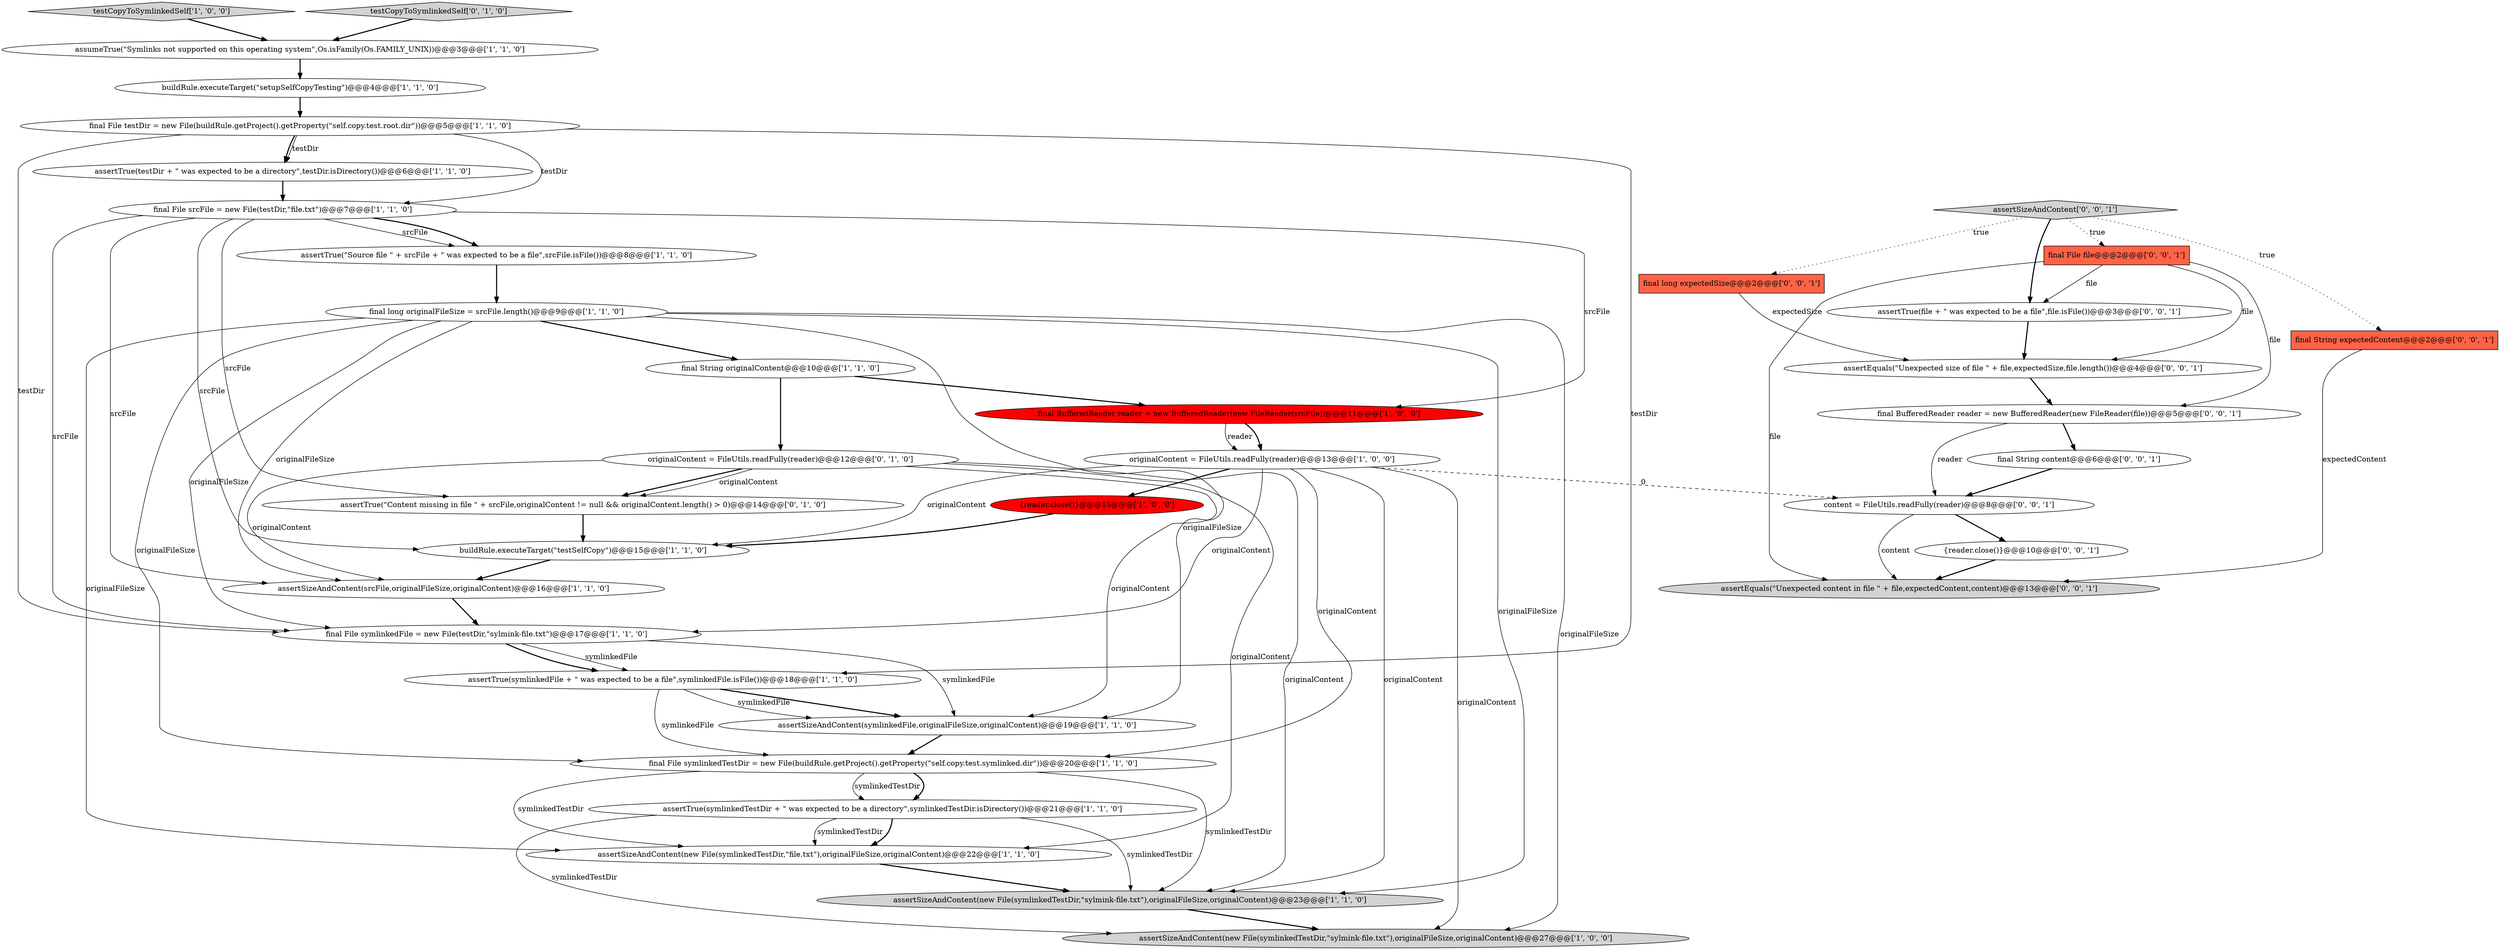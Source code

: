 digraph {
6 [style = filled, label = "assertTrue(testDir + \" was expected to be a directory\",testDir.isDirectory())@@@6@@@['1', '1', '0']", fillcolor = white, shape = ellipse image = "AAA0AAABBB1BBB"];
19 [style = filled, label = "testCopyToSymlinkedSelf['1', '0', '0']", fillcolor = lightgray, shape = diamond image = "AAA0AAABBB1BBB"];
5 [style = filled, label = "buildRule.executeTarget(\"setupSelfCopyTesting\")@@@4@@@['1', '1', '0']", fillcolor = white, shape = ellipse image = "AAA0AAABBB1BBB"];
12 [style = filled, label = "final String originalContent@@@10@@@['1', '1', '0']", fillcolor = white, shape = ellipse image = "AAA0AAABBB1BBB"];
17 [style = filled, label = "assertSizeAndContent(symlinkedFile,originalFileSize,originalContent)@@@19@@@['1', '1', '0']", fillcolor = white, shape = ellipse image = "AAA0AAABBB1BBB"];
16 [style = filled, label = "assertSizeAndContent(new File(symlinkedTestDir,\"sylmink-file.txt\"),originalFileSize,originalContent)@@@23@@@['1', '1', '0']", fillcolor = lightgray, shape = ellipse image = "AAA0AAABBB1BBB"];
35 [style = filled, label = "assertEquals(\"Unexpected content in file \" + file,expectedContent,content)@@@13@@@['0', '0', '1']", fillcolor = lightgray, shape = ellipse image = "AAA0AAABBB3BBB"];
14 [style = filled, label = "final long originalFileSize = srcFile.length()@@@9@@@['1', '1', '0']", fillcolor = white, shape = ellipse image = "AAA0AAABBB1BBB"];
24 [style = filled, label = "assertTrue(\"Content missing in file \" + srcFile,originalContent != null && originalContent.length() > 0)@@@14@@@['0', '1', '0']", fillcolor = white, shape = ellipse image = "AAA0AAABBB2BBB"];
3 [style = filled, label = "assertTrue(symlinkedTestDir + \" was expected to be a directory\",symlinkedTestDir.isDirectory())@@@21@@@['1', '1', '0']", fillcolor = white, shape = ellipse image = "AAA0AAABBB1BBB"];
23 [style = filled, label = "originalContent = FileUtils.readFully(reader)@@@12@@@['0', '1', '0']", fillcolor = white, shape = ellipse image = "AAA0AAABBB2BBB"];
30 [style = filled, label = "final String content@@@6@@@['0', '0', '1']", fillcolor = white, shape = ellipse image = "AAA0AAABBB3BBB"];
34 [style = filled, label = "assertEquals(\"Unexpected size of file \" + file,expectedSize,file.length())@@@4@@@['0', '0', '1']", fillcolor = white, shape = ellipse image = "AAA0AAABBB3BBB"];
15 [style = filled, label = "assertTrue(symlinkedFile + \" was expected to be a file\",symlinkedFile.isFile())@@@18@@@['1', '1', '0']", fillcolor = white, shape = ellipse image = "AAA0AAABBB1BBB"];
2 [style = filled, label = "assertSizeAndContent(srcFile,originalFileSize,originalContent)@@@16@@@['1', '1', '0']", fillcolor = white, shape = ellipse image = "AAA0AAABBB1BBB"];
33 [style = filled, label = "final File file@@@2@@@['0', '0', '1']", fillcolor = tomato, shape = box image = "AAA0AAABBB3BBB"];
13 [style = filled, label = "final BufferedReader reader = new BufferedReader(new FileReader(srcFile))@@@11@@@['1', '0', '0']", fillcolor = red, shape = ellipse image = "AAA1AAABBB1BBB"];
18 [style = filled, label = "final File testDir = new File(buildRule.getProject().getProperty(\"self.copy.test.root.dir\"))@@@5@@@['1', '1', '0']", fillcolor = white, shape = ellipse image = "AAA0AAABBB1BBB"];
32 [style = filled, label = "assertSizeAndContent['0', '0', '1']", fillcolor = lightgray, shape = diamond image = "AAA0AAABBB3BBB"];
8 [style = filled, label = "assumeTrue(\"Symlinks not supported on this operating system\",Os.isFamily(Os.FAMILY_UNIX))@@@3@@@['1', '1', '0']", fillcolor = white, shape = ellipse image = "AAA0AAABBB1BBB"];
0 [style = filled, label = "assertSizeAndContent(new File(symlinkedTestDir,\"sylmink-file.txt\"),originalFileSize,originalContent)@@@27@@@['1', '0', '0']", fillcolor = lightgray, shape = ellipse image = "AAA0AAABBB1BBB"];
1 [style = filled, label = "buildRule.executeTarget(\"testSelfCopy\")@@@15@@@['1', '1', '0']", fillcolor = white, shape = ellipse image = "AAA0AAABBB1BBB"];
7 [style = filled, label = "originalContent = FileUtils.readFully(reader)@@@13@@@['1', '0', '0']", fillcolor = white, shape = ellipse image = "AAA0AAABBB1BBB"];
20 [style = filled, label = "final File symlinkedFile = new File(testDir,\"sylmink-file.txt\")@@@17@@@['1', '1', '0']", fillcolor = white, shape = ellipse image = "AAA0AAABBB1BBB"];
26 [style = filled, label = "final BufferedReader reader = new BufferedReader(new FileReader(file))@@@5@@@['0', '0', '1']", fillcolor = white, shape = ellipse image = "AAA0AAABBB3BBB"];
28 [style = filled, label = "final String expectedContent@@@2@@@['0', '0', '1']", fillcolor = tomato, shape = box image = "AAA0AAABBB3BBB"];
29 [style = filled, label = "final long expectedSize@@@2@@@['0', '0', '1']", fillcolor = tomato, shape = box image = "AAA0AAABBB3BBB"];
4 [style = filled, label = "final File symlinkedTestDir = new File(buildRule.getProject().getProperty(\"self.copy.test.symlinked.dir\"))@@@20@@@['1', '1', '0']", fillcolor = white, shape = ellipse image = "AAA0AAABBB1BBB"];
27 [style = filled, label = "content = FileUtils.readFully(reader)@@@8@@@['0', '0', '1']", fillcolor = white, shape = ellipse image = "AAA0AAABBB3BBB"];
31 [style = filled, label = "{reader.close()}@@@10@@@['0', '0', '1']", fillcolor = white, shape = ellipse image = "AAA0AAABBB3BBB"];
11 [style = filled, label = "{reader.close()}@@@15@@@['1', '0', '0']", fillcolor = red, shape = ellipse image = "AAA1AAABBB1BBB"];
9 [style = filled, label = "assertTrue(\"Source file \" + srcFile + \" was expected to be a file\",srcFile.isFile())@@@8@@@['1', '1', '0']", fillcolor = white, shape = ellipse image = "AAA0AAABBB1BBB"];
25 [style = filled, label = "assertTrue(file + \" was expected to be a file\",file.isFile())@@@3@@@['0', '0', '1']", fillcolor = white, shape = ellipse image = "AAA0AAABBB3BBB"];
21 [style = filled, label = "assertSizeAndContent(new File(symlinkedTestDir,\"file.txt\"),originalFileSize,originalContent)@@@22@@@['1', '1', '0']", fillcolor = white, shape = ellipse image = "AAA0AAABBB1BBB"];
22 [style = filled, label = "testCopyToSymlinkedSelf['0', '1', '0']", fillcolor = lightgray, shape = diamond image = "AAA0AAABBB2BBB"];
10 [style = filled, label = "final File srcFile = new File(testDir,\"file.txt\")@@@7@@@['1', '1', '0']", fillcolor = white, shape = ellipse image = "AAA0AAABBB1BBB"];
4->3 [style = bold, label=""];
10->1 [style = solid, label="srcFile"];
16->0 [style = bold, label=""];
2->20 [style = bold, label=""];
7->11 [style = bold, label=""];
18->6 [style = solid, label="testDir"];
18->15 [style = solid, label="testDir"];
32->28 [style = dotted, label="true"];
14->2 [style = solid, label="originalFileSize"];
25->34 [style = bold, label=""];
10->13 [style = solid, label="srcFile"];
3->0 [style = solid, label="symlinkedTestDir"];
11->1 [style = bold, label=""];
23->2 [style = solid, label="originalContent"];
10->9 [style = solid, label="srcFile"];
33->25 [style = solid, label="file"];
26->27 [style = solid, label="reader"];
30->27 [style = bold, label=""];
4->16 [style = solid, label="symlinkedTestDir"];
27->31 [style = bold, label=""];
14->0 [style = solid, label="originalFileSize"];
14->4 [style = solid, label="originalFileSize"];
5->18 [style = bold, label=""];
18->20 [style = solid, label="testDir"];
18->10 [style = solid, label="testDir"];
14->20 [style = solid, label="originalFileSize"];
7->4 [style = solid, label="originalContent"];
23->17 [style = solid, label="originalContent"];
7->1 [style = solid, label="originalContent"];
7->0 [style = solid, label="originalContent"];
33->34 [style = solid, label="file"];
27->35 [style = solid, label="content"];
19->8 [style = bold, label=""];
32->33 [style = dotted, label="true"];
26->30 [style = bold, label=""];
7->27 [style = dashed, label="0"];
22->8 [style = bold, label=""];
12->13 [style = bold, label=""];
15->17 [style = bold, label=""];
23->24 [style = bold, label=""];
29->34 [style = solid, label="expectedSize"];
31->35 [style = bold, label=""];
8->5 [style = bold, label=""];
7->20 [style = solid, label="originalContent"];
34->26 [style = bold, label=""];
18->6 [style = bold, label=""];
14->17 [style = solid, label="originalFileSize"];
23->24 [style = solid, label="originalContent"];
13->7 [style = bold, label=""];
13->7 [style = solid, label="reader"];
23->16 [style = solid, label="originalContent"];
6->10 [style = bold, label=""];
14->12 [style = bold, label=""];
4->21 [style = solid, label="symlinkedTestDir"];
32->29 [style = dotted, label="true"];
32->25 [style = bold, label=""];
9->14 [style = bold, label=""];
21->16 [style = bold, label=""];
14->21 [style = solid, label="originalFileSize"];
10->24 [style = solid, label="srcFile"];
15->4 [style = solid, label="symlinkedFile"];
3->21 [style = bold, label=""];
7->16 [style = solid, label="originalContent"];
23->21 [style = solid, label="originalContent"];
10->9 [style = bold, label=""];
1->2 [style = bold, label=""];
12->23 [style = bold, label=""];
20->17 [style = solid, label="symlinkedFile"];
24->1 [style = bold, label=""];
15->17 [style = solid, label="symlinkedFile"];
3->16 [style = solid, label="symlinkedTestDir"];
4->3 [style = solid, label="symlinkedTestDir"];
33->26 [style = solid, label="file"];
33->35 [style = solid, label="file"];
28->35 [style = solid, label="expectedContent"];
20->15 [style = bold, label=""];
3->21 [style = solid, label="symlinkedTestDir"];
10->2 [style = solid, label="srcFile"];
17->4 [style = bold, label=""];
10->20 [style = solid, label="srcFile"];
14->16 [style = solid, label="originalFileSize"];
20->15 [style = solid, label="symlinkedFile"];
}
